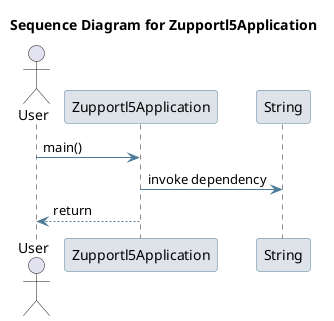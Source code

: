 @startuml
skinparam sequence {
 ArrowColor #4D7A97 
 ParticipantBorderColor #4D7A97 
 ParticipantBackgroundColor #DEE3E9 
}
title Sequence Diagram for Zupportl5Application

actor User
User -> Zupportl5Application: main()
participant String
Zupportl5Application -> String: invoke dependency
Zupportl5Application --> User : return
@enduml
